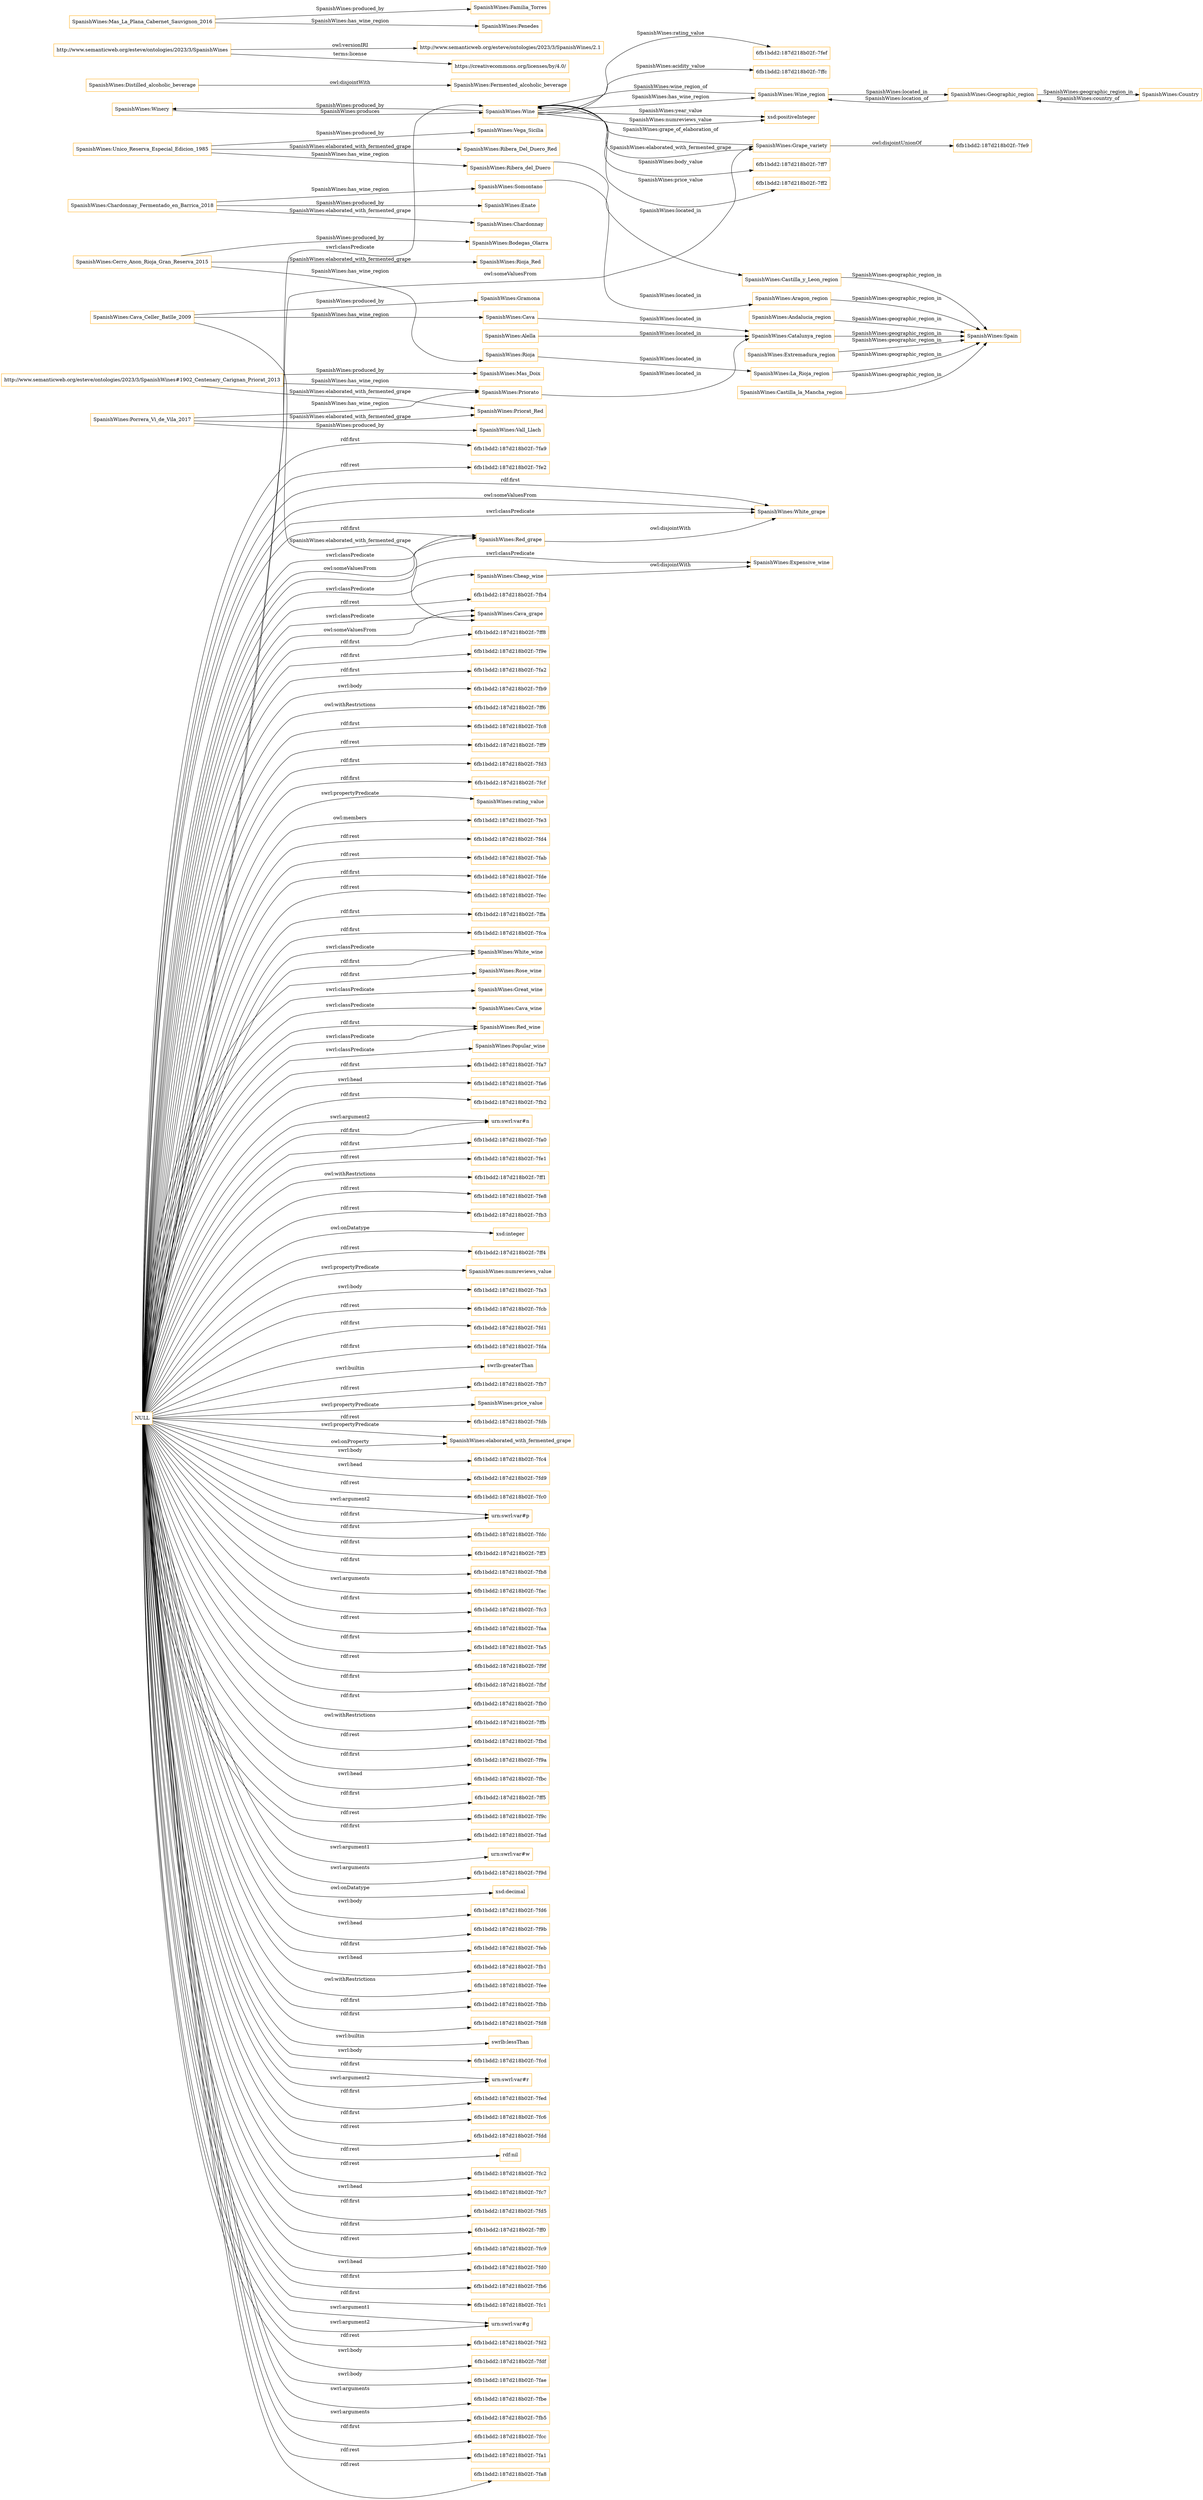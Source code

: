 digraph ar2dtool_diagram { 
rankdir=LR;
size="1501"
node [shape = rectangle, color="orange"]; "SpanishWines:Winery" "SpanishWines:Distilled_alcoholic_beverage" "SpanishWines:Fermented_alcoholic_beverage" "SpanishWines:Red_grape" "SpanishWines:Cheap_wine" "SpanishWines:Wine_region" "SpanishWines:Geographic_region" "SpanishWines:Country" "SpanishWines:Expensive_wine" "SpanishWines:Cava_grape" "SpanishWines:White_wine" "SpanishWines:Rose_wine" "SpanishWines:White_grape" "SpanishWines:Grape_variety" "SpanishWines:Great_wine" "SpanishWines:Wine" "SpanishWines:Cava_wine" "SpanishWines:Red_wine" "SpanishWines:Popular_wine" ; /*classes style*/
	"SpanishWines:Unico_Reserva_Especial_Edicion_1985" -> "SpanishWines:Vega_Sicilia" [ label = "SpanishWines:produced_by" ];
	"SpanishWines:Unico_Reserva_Especial_Edicion_1985" -> "SpanishWines:Ribera_del_Duero" [ label = "SpanishWines:has_wine_region" ];
	"SpanishWines:Unico_Reserva_Especial_Edicion_1985" -> "SpanishWines:Ribera_Del_Duero_Red" [ label = "SpanishWines:elaborated_with_fermented_grape" ];
	"http://www.semanticweb.org/esteve/ontologies/2023/3/SpanishWines" -> "http://www.semanticweb.org/esteve/ontologies/2023/3/SpanishWines/2.1" [ label = "owl:versionIRI" ];
	"http://www.semanticweb.org/esteve/ontologies/2023/3/SpanishWines" -> "https://creativecommons.org/licenses/by/4.0/" [ label = "terms:license" ];
	"SpanishWines:Andalucia_region" -> "SpanishWines:Spain" [ label = "SpanishWines:geographic_region_in" ];
	"SpanishWines:Distilled_alcoholic_beverage" -> "SpanishWines:Fermented_alcoholic_beverage" [ label = "owl:disjointWith" ];
	"SpanishWines:Catalunya_region" -> "SpanishWines:Spain" [ label = "SpanishWines:geographic_region_in" ];
	"SpanishWines:Porrera_Vi_de_Vila_2017" -> "SpanishWines:Priorato" [ label = "SpanishWines:has_wine_region" ];
	"SpanishWines:Porrera_Vi_de_Vila_2017" -> "SpanishWines:Priorat_Red" [ label = "SpanishWines:elaborated_with_fermented_grape" ];
	"SpanishWines:Porrera_Vi_de_Vila_2017" -> "SpanishWines:Vall_Llach" [ label = "SpanishWines:produced_by" ];
	"SpanishWines:Priorato" -> "SpanishWines:Catalunya_region" [ label = "SpanishWines:located_in" ];
	"SpanishWines:Castilla_y_Leon_region" -> "SpanishWines:Spain" [ label = "SpanishWines:geographic_region_in" ];
	"SpanishWines:Alella" -> "SpanishWines:Catalunya_region" [ label = "SpanishWines:located_in" ];
	"SpanishWines:Chardonnay_Fermentado_en_Barrica_2018" -> "SpanishWines:Enate" [ label = "SpanishWines:produced_by" ];
	"SpanishWines:Chardonnay_Fermentado_en_Barrica_2018" -> "SpanishWines:Somontano" [ label = "SpanishWines:has_wine_region" ];
	"SpanishWines:Chardonnay_Fermentado_en_Barrica_2018" -> "SpanishWines:Chardonnay" [ label = "SpanishWines:elaborated_with_fermented_grape" ];
	"SpanishWines:Cheap_wine" -> "SpanishWines:Expensive_wine" [ label = "owl:disjointWith" ];
	"SpanishWines:Somontano" -> "SpanishWines:Aragon_region" [ label = "SpanishWines:located_in" ];
	"NULL" -> "6fb1bdd2:187d218b02f:-7fa7" [ label = "rdf:first" ];
	"NULL" -> "6fb1bdd2:187d218b02f:-7fa6" [ label = "swrl:head" ];
	"NULL" -> "6fb1bdd2:187d218b02f:-7fb2" [ label = "rdf:first" ];
	"NULL" -> "SpanishWines:Red_grape" [ label = "rdf:first" ];
	"NULL" -> "urn:swrl:var#n" [ label = "rdf:first" ];
	"NULL" -> "6fb1bdd2:187d218b02f:-7fa0" [ label = "rdf:first" ];
	"NULL" -> "urn:swrl:var#n" [ label = "swrl:argument2" ];
	"NULL" -> "6fb1bdd2:187d218b02f:-7fe1" [ label = "rdf:rest" ];
	"NULL" -> "6fb1bdd2:187d218b02f:-7ff1" [ label = "owl:withRestrictions" ];
	"NULL" -> "6fb1bdd2:187d218b02f:-7fe8" [ label = "rdf:rest" ];
	"NULL" -> "6fb1bdd2:187d218b02f:-7fb3" [ label = "rdf:rest" ];
	"NULL" -> "xsd:integer" [ label = "owl:onDatatype" ];
	"NULL" -> "6fb1bdd2:187d218b02f:-7ff4" [ label = "rdf:rest" ];
	"NULL" -> "SpanishWines:numreviews_value" [ label = "swrl:propertyPredicate" ];
	"NULL" -> "6fb1bdd2:187d218b02f:-7fa3" [ label = "swrl:body" ];
	"NULL" -> "6fb1bdd2:187d218b02f:-7fcb" [ label = "rdf:rest" ];
	"NULL" -> "6fb1bdd2:187d218b02f:-7fd1" [ label = "rdf:first" ];
	"NULL" -> "SpanishWines:White_wine" [ label = "rdf:first" ];
	"NULL" -> "6fb1bdd2:187d218b02f:-7fda" [ label = "rdf:first" ];
	"NULL" -> "swrlb:greaterThan" [ label = "swrl:builtin" ];
	"NULL" -> "6fb1bdd2:187d218b02f:-7fb7" [ label = "rdf:rest" ];
	"NULL" -> "SpanishWines:Cheap_wine" [ label = "swrl:classPredicate" ];
	"NULL" -> "SpanishWines:price_value" [ label = "swrl:propertyPredicate" ];
	"NULL" -> "6fb1bdd2:187d218b02f:-7fdb" [ label = "rdf:rest" ];
	"NULL" -> "SpanishWines:Red_grape" [ label = "swrl:classPredicate" ];
	"NULL" -> "SpanishWines:elaborated_with_fermented_grape" [ label = "owl:onProperty" ];
	"NULL" -> "SpanishWines:Popular_wine" [ label = "swrl:classPredicate" ];
	"NULL" -> "6fb1bdd2:187d218b02f:-7fc4" [ label = "swrl:body" ];
	"NULL" -> "6fb1bdd2:187d218b02f:-7fd9" [ label = "swrl:head" ];
	"NULL" -> "6fb1bdd2:187d218b02f:-7fc0" [ label = "rdf:rest" ];
	"NULL" -> "urn:swrl:var#p" [ label = "rdf:first" ];
	"NULL" -> "6fb1bdd2:187d218b02f:-7fdc" [ label = "rdf:first" ];
	"NULL" -> "SpanishWines:Cava_wine" [ label = "swrl:classPredicate" ];
	"NULL" -> "6fb1bdd2:187d218b02f:-7ff3" [ label = "rdf:first" ];
	"NULL" -> "6fb1bdd2:187d218b02f:-7fb8" [ label = "rdf:first" ];
	"NULL" -> "6fb1bdd2:187d218b02f:-7fac" [ label = "swrl:arguments" ];
	"NULL" -> "6fb1bdd2:187d218b02f:-7fc3" [ label = "rdf:first" ];
	"NULL" -> "SpanishWines:Expensive_wine" [ label = "swrl:classPredicate" ];
	"NULL" -> "6fb1bdd2:187d218b02f:-7faa" [ label = "rdf:rest" ];
	"NULL" -> "6fb1bdd2:187d218b02f:-7fa5" [ label = "rdf:first" ];
	"NULL" -> "6fb1bdd2:187d218b02f:-7f9f" [ label = "rdf:rest" ];
	"NULL" -> "6fb1bdd2:187d218b02f:-7fbf" [ label = "rdf:first" ];
	"NULL" -> "6fb1bdd2:187d218b02f:-7fb0" [ label = "rdf:first" ];
	"NULL" -> "6fb1bdd2:187d218b02f:-7ffb" [ label = "owl:withRestrictions" ];
	"NULL" -> "6fb1bdd2:187d218b02f:-7fbd" [ label = "rdf:rest" ];
	"NULL" -> "6fb1bdd2:187d218b02f:-7f9a" [ label = "rdf:first" ];
	"NULL" -> "6fb1bdd2:187d218b02f:-7fbc" [ label = "swrl:head" ];
	"NULL" -> "6fb1bdd2:187d218b02f:-7ff5" [ label = "rdf:first" ];
	"NULL" -> "6fb1bdd2:187d218b02f:-7f9c" [ label = "rdf:rest" ];
	"NULL" -> "6fb1bdd2:187d218b02f:-7fad" [ label = "rdf:first" ];
	"NULL" -> "urn:swrl:var#w" [ label = "swrl:argument1" ];
	"NULL" -> "6fb1bdd2:187d218b02f:-7f9d" [ label = "swrl:arguments" ];
	"NULL" -> "xsd:decimal" [ label = "owl:onDatatype" ];
	"NULL" -> "6fb1bdd2:187d218b02f:-7fd6" [ label = "swrl:body" ];
	"NULL" -> "SpanishWines:Cava_grape" [ label = "swrl:classPredicate" ];
	"NULL" -> "6fb1bdd2:187d218b02f:-7f9b" [ label = "swrl:head" ];
	"NULL" -> "6fb1bdd2:187d218b02f:-7feb" [ label = "rdf:first" ];
	"NULL" -> "6fb1bdd2:187d218b02f:-7fb1" [ label = "swrl:head" ];
	"NULL" -> "6fb1bdd2:187d218b02f:-7fee" [ label = "owl:withRestrictions" ];
	"NULL" -> "6fb1bdd2:187d218b02f:-7fbb" [ label = "rdf:first" ];
	"NULL" -> "SpanishWines:White_grape" [ label = "rdf:first" ];
	"NULL" -> "6fb1bdd2:187d218b02f:-7fd8" [ label = "rdf:first" ];
	"NULL" -> "swrlb:lessThan" [ label = "swrl:builtin" ];
	"NULL" -> "6fb1bdd2:187d218b02f:-7fcd" [ label = "swrl:body" ];
	"NULL" -> "urn:swrl:var#r" [ label = "swrl:argument2" ];
	"NULL" -> "6fb1bdd2:187d218b02f:-7fed" [ label = "rdf:first" ];
	"NULL" -> "6fb1bdd2:187d218b02f:-7fc6" [ label = "rdf:first" ];
	"NULL" -> "6fb1bdd2:187d218b02f:-7fdd" [ label = "rdf:rest" ];
	"NULL" -> "SpanishWines:Red_wine" [ label = "swrl:classPredicate" ];
	"NULL" -> "rdf:nil" [ label = "rdf:rest" ];
	"NULL" -> "6fb1bdd2:187d218b02f:-7fc2" [ label = "rdf:rest" ];
	"NULL" -> "6fb1bdd2:187d218b02f:-7fc7" [ label = "swrl:head" ];
	"NULL" -> "6fb1bdd2:187d218b02f:-7fd5" [ label = "rdf:first" ];
	"NULL" -> "6fb1bdd2:187d218b02f:-7ff0" [ label = "rdf:first" ];
	"NULL" -> "6fb1bdd2:187d218b02f:-7fc9" [ label = "rdf:rest" ];
	"NULL" -> "6fb1bdd2:187d218b02f:-7fd0" [ label = "swrl:head" ];
	"NULL" -> "6fb1bdd2:187d218b02f:-7fb6" [ label = "rdf:first" ];
	"NULL" -> "6fb1bdd2:187d218b02f:-7fc1" [ label = "rdf:first" ];
	"NULL" -> "SpanishWines:elaborated_with_fermented_grape" [ label = "swrl:propertyPredicate" ];
	"NULL" -> "SpanishWines:Red_wine" [ label = "rdf:first" ];
	"NULL" -> "urn:swrl:var#g" [ label = "swrl:argument2" ];
	"NULL" -> "6fb1bdd2:187d218b02f:-7fd2" [ label = "rdf:rest" ];
	"NULL" -> "6fb1bdd2:187d218b02f:-7fdf" [ label = "swrl:body" ];
	"NULL" -> "SpanishWines:Wine" [ label = "swrl:classPredicate" ];
	"NULL" -> "6fb1bdd2:187d218b02f:-7fae" [ label = "swrl:body" ];
	"NULL" -> "SpanishWines:White_wine" [ label = "swrl:classPredicate" ];
	"NULL" -> "6fb1bdd2:187d218b02f:-7fbe" [ label = "swrl:arguments" ];
	"NULL" -> "6fb1bdd2:187d218b02f:-7fb5" [ label = "swrl:arguments" ];
	"NULL" -> "6fb1bdd2:187d218b02f:-7fcc" [ label = "rdf:first" ];
	"NULL" -> "6fb1bdd2:187d218b02f:-7fa1" [ label = "rdf:rest" ];
	"NULL" -> "6fb1bdd2:187d218b02f:-7fa8" [ label = "rdf:rest" ];
	"NULL" -> "6fb1bdd2:187d218b02f:-7fa9" [ label = "rdf:first" ];
	"NULL" -> "SpanishWines:White_grape" [ label = "owl:someValuesFrom" ];
	"NULL" -> "6fb1bdd2:187d218b02f:-7fe2" [ label = "rdf:rest" ];
	"NULL" -> "SpanishWines:White_grape" [ label = "swrl:classPredicate" ];
	"NULL" -> "6fb1bdd2:187d218b02f:-7fb4" [ label = "rdf:rest" ];
	"NULL" -> "6fb1bdd2:187d218b02f:-7ff8" [ label = "rdf:first" ];
	"NULL" -> "6fb1bdd2:187d218b02f:-7f9e" [ label = "rdf:first" ];
	"NULL" -> "6fb1bdd2:187d218b02f:-7fa2" [ label = "rdf:first" ];
	"NULL" -> "SpanishWines:Grape_variety" [ label = "owl:someValuesFrom" ];
	"NULL" -> "6fb1bdd2:187d218b02f:-7fb9" [ label = "swrl:body" ];
	"NULL" -> "SpanishWines:Rose_wine" [ label = "rdf:first" ];
	"NULL" -> "6fb1bdd2:187d218b02f:-7ff6" [ label = "owl:withRestrictions" ];
	"NULL" -> "SpanishWines:Great_wine" [ label = "swrl:classPredicate" ];
	"NULL" -> "6fb1bdd2:187d218b02f:-7fc8" [ label = "rdf:first" ];
	"NULL" -> "6fb1bdd2:187d218b02f:-7ff9" [ label = "rdf:rest" ];
	"NULL" -> "6fb1bdd2:187d218b02f:-7fd3" [ label = "rdf:first" ];
	"NULL" -> "urn:swrl:var#p" [ label = "swrl:argument2" ];
	"NULL" -> "6fb1bdd2:187d218b02f:-7fcf" [ label = "rdf:first" ];
	"NULL" -> "SpanishWines:rating_value" [ label = "swrl:propertyPredicate" ];
	"NULL" -> "6fb1bdd2:187d218b02f:-7fe3" [ label = "owl:members" ];
	"NULL" -> "SpanishWines:Cava_grape" [ label = "owl:someValuesFrom" ];
	"NULL" -> "6fb1bdd2:187d218b02f:-7fd4" [ label = "rdf:rest" ];
	"NULL" -> "SpanishWines:Red_grape" [ label = "owl:someValuesFrom" ];
	"NULL" -> "6fb1bdd2:187d218b02f:-7fab" [ label = "rdf:rest" ];
	"NULL" -> "urn:swrl:var#r" [ label = "rdf:first" ];
	"NULL" -> "6fb1bdd2:187d218b02f:-7fde" [ label = "rdf:first" ];
	"NULL" -> "urn:swrl:var#g" [ label = "swrl:argument1" ];
	"NULL" -> "6fb1bdd2:187d218b02f:-7fec" [ label = "rdf:rest" ];
	"NULL" -> "6fb1bdd2:187d218b02f:-7ffa" [ label = "rdf:first" ];
	"NULL" -> "6fb1bdd2:187d218b02f:-7fca" [ label = "rdf:first" ];
	"http://www.semanticweb.org/esteve/ontologies/2023/3/SpanishWines#1902_Centenary_Carignan_Priorat_2013" -> "SpanishWines:Priorato" [ label = "SpanishWines:has_wine_region" ];
	"http://www.semanticweb.org/esteve/ontologies/2023/3/SpanishWines#1902_Centenary_Carignan_Priorat_2013" -> "SpanishWines:Mas_Doix" [ label = "SpanishWines:produced_by" ];
	"http://www.semanticweb.org/esteve/ontologies/2023/3/SpanishWines#1902_Centenary_Carignan_Priorat_2013" -> "SpanishWines:Priorat_Red" [ label = "SpanishWines:elaborated_with_fermented_grape" ];
	"SpanishWines:Grape_variety" -> "6fb1bdd2:187d218b02f:-7fe9" [ label = "owl:disjointUnionOf" ];
	"SpanishWines:Ribera_del_Duero" -> "SpanishWines:Castilla_y_Leon_region" [ label = "SpanishWines:located_in" ];
	"SpanishWines:Extremadura_region" -> "SpanishWines:Spain" [ label = "SpanishWines:geographic_region_in" ];
	"SpanishWines:Cava_Celler_Batlle_2009" -> "SpanishWines:Cava" [ label = "SpanishWines:has_wine_region" ];
	"SpanishWines:Cava_Celler_Batlle_2009" -> "SpanishWines:Gramona" [ label = "SpanishWines:produced_by" ];
	"SpanishWines:Cava_Celler_Batlle_2009" -> "SpanishWines:Cava_grape" [ label = "SpanishWines:elaborated_with_fermented_grape" ];
	"SpanishWines:Rioja" -> "SpanishWines:La_Rioja_region" [ label = "SpanishWines:located_in" ];
	"SpanishWines:Cava" -> "SpanishWines:Catalunya_region" [ label = "SpanishWines:located_in" ];
	"SpanishWines:La_Rioja_region" -> "SpanishWines:Spain" [ label = "SpanishWines:geographic_region_in" ];
	"SpanishWines:Cerro_Anon_Rioja_Gran_Reserva_2015" -> "SpanishWines:Rioja" [ label = "SpanishWines:has_wine_region" ];
	"SpanishWines:Cerro_Anon_Rioja_Gran_Reserva_2015" -> "SpanishWines:Rioja_Red" [ label = "SpanishWines:elaborated_with_fermented_grape" ];
	"SpanishWines:Cerro_Anon_Rioja_Gran_Reserva_2015" -> "SpanishWines:Bodegas_Olarra" [ label = "SpanishWines:produced_by" ];
	"SpanishWines:Castilla_la_Mancha_region" -> "SpanishWines:Spain" [ label = "SpanishWines:geographic_region_in" ];
	"SpanishWines:Red_grape" -> "SpanishWines:White_grape" [ label = "owl:disjointWith" ];
	"SpanishWines:Mas_La_Plana_Cabernet_Sauvignon_2016" -> "SpanishWines:Familia_Torres" [ label = "SpanishWines:produced_by" ];
	"SpanishWines:Mas_La_Plana_Cabernet_Sauvignon_2016" -> "SpanishWines:Penedes" [ label = "SpanishWines:has_wine_region" ];
	"SpanishWines:Aragon_region" -> "SpanishWines:Spain" [ label = "SpanishWines:geographic_region_in" ];
	"SpanishWines:Winery" -> "SpanishWines:Wine" [ label = "SpanishWines:produces" ];
	"SpanishWines:Geographic_region" -> "SpanishWines:Country" [ label = "SpanishWines:geographic_region_in" ];
	"SpanishWines:Wine" -> "6fb1bdd2:187d218b02f:-7ff7" [ label = "SpanishWines:body_value" ];
	"SpanishWines:Wine" -> "6fb1bdd2:187d218b02f:-7ff2" [ label = "SpanishWines:price_value" ];
	"SpanishWines:Wine_region" -> "SpanishWines:Wine" [ label = "SpanishWines:wine_region_of" ];
	"SpanishWines:Grape_variety" -> "SpanishWines:Wine" [ label = "SpanishWines:grape_of_elaboration_of" ];
	"SpanishWines:Wine" -> "SpanishWines:Winery" [ label = "SpanishWines:produced_by" ];
	"SpanishWines:Wine" -> "xsd:positiveInteger" [ label = "SpanishWines:year_value" ];
	"SpanishWines:Wine" -> "6fb1bdd2:187d218b02f:-7fef" [ label = "SpanishWines:rating_value" ];
	"SpanishWines:Wine" -> "xsd:positiveInteger" [ label = "SpanishWines:numreviews_value" ];
	"SpanishWines:Wine" -> "SpanishWines:Grape_variety" [ label = "SpanishWines:elaborated_with_fermented_grape" ];
	"SpanishWines:Wine_region" -> "SpanishWines:Geographic_region" [ label = "SpanishWines:located_in" ];
	"SpanishWines:Country" -> "SpanishWines:Geographic_region" [ label = "SpanishWines:country_of" ];
	"SpanishWines:Wine" -> "6fb1bdd2:187d218b02f:-7ffc" [ label = "SpanishWines:acidity_value" ];
	"SpanishWines:Geographic_region" -> "SpanishWines:Wine_region" [ label = "SpanishWines:location_of" ];
	"SpanishWines:Wine" -> "SpanishWines:Wine_region" [ label = "SpanishWines:has_wine_region" ];

}
